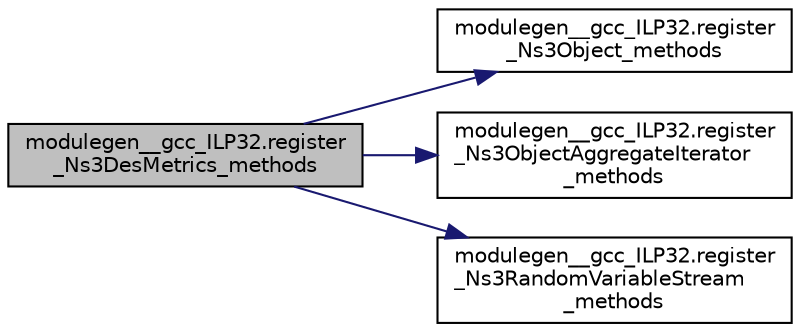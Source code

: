 digraph "modulegen__gcc_ILP32.register_Ns3DesMetrics_methods"
{
  edge [fontname="Helvetica",fontsize="10",labelfontname="Helvetica",labelfontsize="10"];
  node [fontname="Helvetica",fontsize="10",shape=record];
  rankdir="LR";
  Node1 [label="modulegen__gcc_ILP32.register\l_Ns3DesMetrics_methods",height=0.2,width=0.4,color="black", fillcolor="grey75", style="filled", fontcolor="black"];
  Node1 -> Node2 [color="midnightblue",fontsize="10",style="solid"];
  Node2 [label="modulegen__gcc_ILP32.register\l_Ns3Object_methods",height=0.2,width=0.4,color="black", fillcolor="white", style="filled",URL="$d5/d79/namespacemodulegen____gcc__ILP32.html#a214a6e153873bc8ca6880fc3f4cb4cb0"];
  Node1 -> Node3 [color="midnightblue",fontsize="10",style="solid"];
  Node3 [label="modulegen__gcc_ILP32.register\l_Ns3ObjectAggregateIterator\l_methods",height=0.2,width=0.4,color="black", fillcolor="white", style="filled",URL="$d5/d79/namespacemodulegen____gcc__ILP32.html#aa803b137018709bb9ce4e0561d4ce0c7"];
  Node1 -> Node4 [color="midnightblue",fontsize="10",style="solid"];
  Node4 [label="modulegen__gcc_ILP32.register\l_Ns3RandomVariableStream\l_methods",height=0.2,width=0.4,color="black", fillcolor="white", style="filled",URL="$d5/d79/namespacemodulegen____gcc__ILP32.html#a8a007a5dc41faf281d3870b3feee4669"];
}
